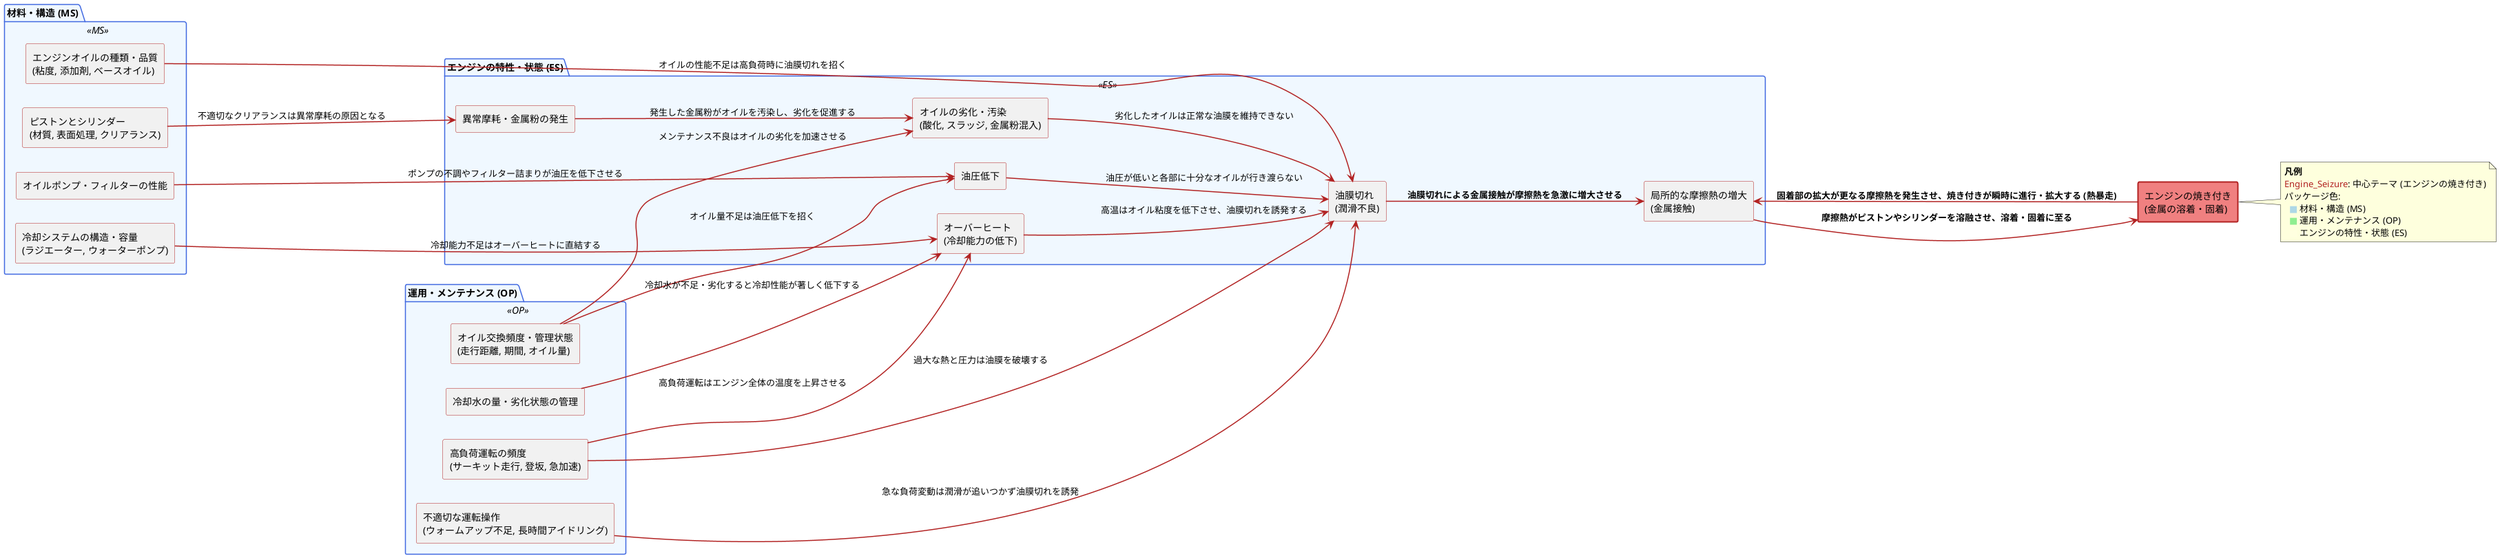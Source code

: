 @startuml
left to right direction
skinparam defaultFontName "Yu Gothic"
skinparam rectangle {
    BorderColor Firebrick
    ArrowColor Firebrick
    FontColor Black
}
skinparam arrow {
    Color Firebrick
    Thickness 1.5
}
skinparam package {
    BorderColor RoyalBlue
    BackgroundColor #AliceBlue;line:RoyalBlue
    FontColor Black
    stereotype<<MS>> {
        BackgroundColor LightBlue
    }
    stereotype<<OP>> {
        BackgroundColor LightGreen
    }
    stereotype<<ES>> {
        BackgroundColor LightYellow
    }
}

' 中心テーマ: エンジンの焼き付き
rectangle "エンジンの焼き付き\n(金属の溶着・固着)" as Engine_Seizure #LightCoral;line:Firebrick;line.bold

' カテゴリごとの要素定義
package "材料・構造 (MS)" <<MS>> {
    rectangle "エンジンオイルの種類・品質\n(粘度, 添加剤, ベースオイル)" as MS_OilQuality
    rectangle "ピストンとシリンダー\n(材質, 表面処理, クリアランス)" as MS_PistonClearance
    rectangle "冷却システムの構造・容量\n(ラジエーター, ウォーターポンプ)" as MS_CoolingSystem
    rectangle "オイルポンプ・フィルターの性能" as MS_OilPump
}

package "運用・メンテナンス (OP)" <<OP>> {
    rectangle "オイル交換頻度・管理状態\n(走行距離, 期間, オイル量)" as OP_OilChange
    rectangle "高負荷運転の頻度\n(サーキット走行, 登坂, 急加速)" as OP_HighLoad
    rectangle "冷却水の量・劣化状態の管理" as OP_CoolantMaint
    rectangle "不適切な運転操作\n(ウォームアップ不足, 長時間アイドリング)" as OP_DrivingStyle
}

package "エンジンの特性・状態 (ES)" <<ES>> {
    rectangle "オイルの劣化・汚染\n(酸化, スラッジ, 金属粉混入)" as ES_OilDegradation
    rectangle "油圧低下" as ES_LowOilPressure
    rectangle "オーバーヒート\n(冷却能力の低下)" as ES_Overheat
    rectangle "油膜切れ\n(潤滑不良)" as ES_OilFilmBreak
    rectangle "異常摩耗・金属粉の発生" as ES_AbnormalWear
    rectangle "局所的な摩擦熱の増大\n(金属接触)" as ES_LocalHeating
}

' --- 関係性の定義 ---

' 材料・構造 (MS) が エンジンの状態 (ES) に影響
MS_OilQuality --> ES_OilFilmBreak : オイルの性能不足は高負荷時に油膜切れを招く
MS_PistonClearance --> ES_AbnormalWear : 不適切なクリアランスは異常摩耗の原因となる
MS_CoolingSystem --> ES_Overheat : 冷却能力不足はオーバーヒートに直結する
MS_OilPump -> ES_LowOilPressure : ポンプの不調やフィルター詰まりが油圧を低下させる

' 運用・メンテナンス (OP) が エンジンの状態 (ES) に影響
OP_OilChange --> ES_OilDegradation : メンテナンス不良はオイルの劣化を加速させる
OP_OilChange --> ES_LowOilPressure : オイル量不足は油圧低下を招く
OP_HighLoad --> ES_Overheat : 高負荷運転はエンジン全体の温度を上昇させる
OP_HighLoad --> ES_OilFilmBreak : 過大な熱と圧力は油膜を破壊する
OP_CoolantMaint --> ES_Overheat : 冷却水が不足・劣化すると冷却性能が著しく低下する
OP_DrivingStyle --> ES_OilFilmBreak : 急な負荷変動は潤滑が追いつかず油膜切れを誘発

' エンジンの状態 (ES) 内の連関
ES_OilDegradation --> ES_OilFilmBreak : 劣化したオイルは正常な油膜を維持できない
ES_LowOilPressure --> ES_OilFilmBreak : 油圧が低いと各部に十分なオイルが行き渡らない
ES_Overheat --> ES_OilFilmBreak : 高温はオイル粘度を低下させ、油膜切れを誘発する
ES_AbnormalWear --> ES_OilDegradation : 発生した金属粉がオイルを汚染し、劣化を促進する

' 焼き付きへのコアメカニズム (正のフィードバックループ)
ES_OilFilmBreak --> ES_LocalHeating : **油膜切れによる金属接触が摩擦熱を急激に増大させる**
ES_LocalHeating --> Engine_Seizure : **摩擦熱がピストンやシリンダーを溶融させ、溶着・固着に至る**
Engine_Seizure --> ES_LocalHeating : **固着部の拡大が更なる摩擦熱を発生させ、焼き付きが瞬時に進行・拡大する (熱暴走)**

note right of Engine_Seizure
  <b>凡例</b>
  <color:Firebrick>Engine_Seizure</color>: 中心テーマ (エンジンの焼き付き)
  パッケージ色:
    <color:LightBlue>■</color> 材料・構造 (MS)
    <color:LightGreen>■</color> 運用・メンテナンス (OP)
    <color:LightYellow>■</color> エンジンの特性・状態 (ES)
end note

@enduml